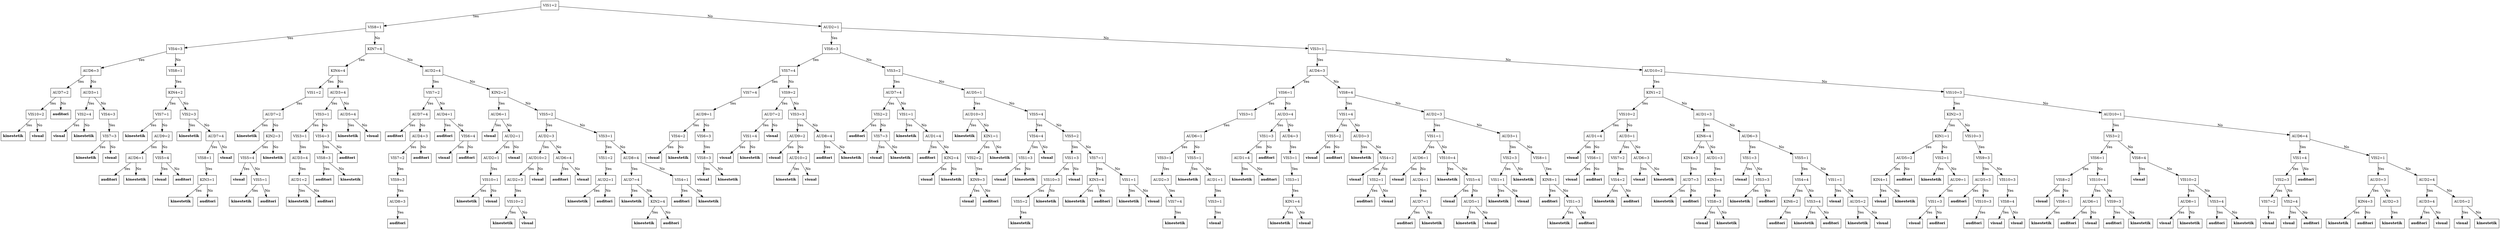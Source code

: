 digraph DecisionTree {
    node [shape=box];
    node_6 [label=<VIS1=2>];
    node_6 -> node_7 [label="Yes"];
    node_7 [label=<VIS8=1>];
    node_7 -> node_8 [label="Yes"];
    node_8 [label=<VIS4=3>];
    node_8 -> node_9 [label="Yes"];
    node_9 [label=<AUD6=3>];
    node_9 -> node_10 [label="Yes"];
    node_10 [label=<AUD7=2>];
    node_10 -> node_11 [label="Yes"];
    node_11 [label=<VIS10=2>];
    node_11 -> node_12 [label="Yes"];
    node_12 [label=<<b>kinestetik</b>>];
    node_11 -> node_13 [label="No"];
    node_13 [label=<<b>visual</b>>];
    node_10 -> node_14 [label="No"];
    node_14 [label=<<b>auditori</b>>];
    node_9 -> node_15 [label="No"];
    node_15 [label=<AUD3=1>];
    node_15 -> node_16 [label="Yes"];
    node_16 [label=<VIS2=4>];
    node_16 -> node_17 [label="Yes"];
    node_17 [label=<<b>visual</b>>];
    node_16 -> node_18 [label="No"];
    node_18 [label=<<b>kinestetik</b>>];
    node_15 -> node_19 [label="No"];
    node_19 [label=<VIS4=3>];
    node_19 -> node_20 [label="Yes"];
    node_20 [label=<VIS7=3>];
    node_20 -> node_21 [label="Yes"];
    node_21 [label=<<b>kinestetik</b>>];
    node_20 -> node_22 [label="No"];
    node_22 [label=<<b>visual</b>>];
    node_8 -> node_23 [label="No"];
    node_23 [label=<VIS8=1>];
    node_23 -> node_24 [label="Yes"];
    node_24 [label=<KIN4=2>];
    node_24 -> node_25 [label="Yes"];
    node_25 [label=<VIS7=1>];
    node_25 -> node_26 [label="Yes"];
    node_26 [label=<<b>kinestetik</b>>];
    node_25 -> node_27 [label="No"];
    node_27 [label=<AUD9=2>];
    node_27 -> node_28 [label="Yes"];
    node_28 [label=<AUD6=1>];
    node_28 -> node_29 [label="Yes"];
    node_29 [label=<<b>auditori</b>>];
    node_28 -> node_30 [label="No"];
    node_30 [label=<<b>kinestetik</b>>];
    node_27 -> node_31 [label="No"];
    node_31 [label=<VIS5=4>];
    node_31 -> node_32 [label="Yes"];
    node_32 [label=<<b>visual</b>>];
    node_31 -> node_33 [label="No"];
    node_33 [label=<<b>auditori</b>>];
    node_24 -> node_34 [label="No"];
    node_34 [label=<VIS2=3>];
    node_34 -> node_35 [label="Yes"];
    node_35 [label=<<b>kinestetik</b>>];
    node_34 -> node_36 [label="No"];
    node_36 [label=<AUD7=4>];
    node_36 -> node_37 [label="Yes"];
    node_37 [label=<VIS8=1>];
    node_37 -> node_38 [label="Yes"];
    node_38 [label=<KIN3=1>];
    node_38 -> node_39 [label="Yes"];
    node_39 [label=<<b>kinestetik</b>>];
    node_38 -> node_40 [label="No"];
    node_40 [label=<<b>auditori</b>>];
    node_36 -> node_41 [label="No"];
    node_41 [label=<<b>visual</b>>];
    node_7 -> node_42 [label="No"];
    node_42 [label=<KIN7=4>];
    node_42 -> node_43 [label="Yes"];
    node_43 [label=<KIN4=4>];
    node_43 -> node_44 [label="Yes"];
    node_44 [label=<VIS1=2>];
    node_44 -> node_45 [label="Yes"];
    node_45 [label=<AUD7=2>];
    node_45 -> node_46 [label="Yes"];
    node_46 [label=<<b>kinestetik</b>>];
    node_45 -> node_47 [label="No"];
    node_47 [label=<KIN2=3>];
    node_47 -> node_48 [label="Yes"];
    node_48 [label=<VIS5=4>];
    node_48 -> node_49 [label="Yes"];
    node_49 [label=<<b>visual</b>>];
    node_48 -> node_50 [label="No"];
    node_50 [label=<VIS5=1>];
    node_50 -> node_51 [label="Yes"];
    node_51 [label=<<b>kinestetik</b>>];
    node_50 -> node_52 [label="No"];
    node_52 [label=<<b>auditori</b>>];
    node_47 -> node_53 [label="No"];
    node_53 [label=<<b>kinestetik</b>>];
    node_43 -> node_54 [label="No"];
    node_54 [label=<AUD3=4>];
    node_54 -> node_55 [label="Yes"];
    node_55 [label=<VIS3=1>];
    node_55 -> node_56 [label="Yes"];
    node_56 [label=<VIS3=1>];
    node_56 -> node_57 [label="Yes"];
    node_57 [label=<AUD3=4>];
    node_57 -> node_58 [label="Yes"];
    node_58 [label=<AUD1=2>];
    node_58 -> node_59 [label="Yes"];
    node_59 [label=<<b>kinestetik</b>>];
    node_58 -> node_60 [label="No"];
    node_60 [label=<<b>auditori</b>>];
    node_55 -> node_61 [label="No"];
    node_61 [label=<VIS4=3>];
    node_61 -> node_62 [label="Yes"];
    node_62 [label=<VIS8=3>];
    node_62 -> node_63 [label="Yes"];
    node_63 [label=<<b>auditori</b>>];
    node_62 -> node_64 [label="No"];
    node_64 [label=<<b>kinestetik</b>>];
    node_61 -> node_65 [label="No"];
    node_65 [label=<<b>auditori</b>>];
    node_54 -> node_66 [label="No"];
    node_66 [label=<AUD5=4>];
    node_66 -> node_67 [label="Yes"];
    node_67 [label=<<b>kinestetik</b>>];
    node_66 -> node_68 [label="No"];
    node_68 [label=<<b>visual</b>>];
    node_42 -> node_69 [label="No"];
    node_69 [label=<AUD2=4>];
    node_69 -> node_70 [label="Yes"];
    node_70 [label=<VIS7=2>];
    node_70 -> node_71 [label="Yes"];
    node_71 [label=<AUD7=4>];
    node_71 -> node_72 [label="Yes"];
    node_72 [label=<<b>auditori</b>>];
    node_71 -> node_73 [label="No"];
    node_73 [label=<AUD4=3>];
    node_73 -> node_74 [label="Yes"];
    node_74 [label=<VIS7=2>];
    node_74 -> node_75 [label="Yes"];
    node_75 [label=<VIS9=3>];
    node_75 -> node_76 [label="Yes"];
    node_76 [label=<AUD8=3>];
    node_76 -> node_77 [label="Yes"];
    node_77 [label=<<b>auditori</b>>];
    node_73 -> node_78 [label="No"];
    node_78 [label=<<b>auditori</b>>];
    node_70 -> node_79 [label="No"];
    node_79 [label=<AUD4=1>];
    node_79 -> node_80 [label="Yes"];
    node_80 [label=<<b>auditori</b>>];
    node_79 -> node_81 [label="No"];
    node_81 [label=<VIS6=4>];
    node_81 -> node_82 [label="Yes"];
    node_82 [label=<<b>visual</b>>];
    node_81 -> node_83 [label="No"];
    node_83 [label=<<b>auditori</b>>];
    node_69 -> node_84 [label="No"];
    node_84 [label=<KIN2=2>];
    node_84 -> node_85 [label="Yes"];
    node_85 [label=<AUD6=1>];
    node_85 -> node_86 [label="Yes"];
    node_86 [label=<<b>visual</b>>];
    node_85 -> node_87 [label="No"];
    node_87 [label=<AUD2=1>];
    node_87 -> node_88 [label="Yes"];
    node_88 [label=<AUD2=1>];
    node_88 -> node_89 [label="Yes"];
    node_89 [label=<VIS10=1>];
    node_89 -> node_90 [label="Yes"];
    node_90 [label=<<b>kinestetik</b>>];
    node_89 -> node_91 [label="No"];
    node_91 [label=<<b>visual</b>>];
    node_87 -> node_92 [label="No"];
    node_92 [label=<<b>visual</b>>];
    node_84 -> node_93 [label="No"];
    node_93 [label=<VIS5=2>];
    node_93 -> node_94 [label="Yes"];
    node_94 [label=<AUD2=3>];
    node_94 -> node_95 [label="Yes"];
    node_95 [label=<AUD10=2>];
    node_95 -> node_96 [label="Yes"];
    node_96 [label=<AUD2=3>];
    node_96 -> node_97 [label="Yes"];
    node_97 [label=<VIS10=2>];
    node_97 -> node_98 [label="Yes"];
    node_98 [label=<<b>kinestetik</b>>];
    node_97 -> node_99 [label="No"];
    node_99 [label=<<b>visual</b>>];
    node_95 -> node_100 [label="No"];
    node_100 [label=<<b>visual</b>>];
    node_94 -> node_101 [label="No"];
    node_101 [label=<AUD6=4>];
    node_101 -> node_102 [label="Yes"];
    node_102 [label=<<b>auditori</b>>];
    node_101 -> node_103 [label="No"];
    node_103 [label=<<b>visual</b>>];
    node_93 -> node_104 [label="No"];
    node_104 [label=<VIS3=1>];
    node_104 -> node_105 [label="Yes"];
    node_105 [label=<VIS1=2>];
    node_105 -> node_106 [label="Yes"];
    node_106 [label=<AUD2=1>];
    node_106 -> node_107 [label="Yes"];
    node_107 [label=<<b>kinestetik</b>>];
    node_106 -> node_108 [label="No"];
    node_108 [label=<<b>auditori</b>>];
    node_104 -> node_109 [label="No"];
    node_109 [label=<AUD8=4>];
    node_109 -> node_110 [label="Yes"];
    node_110 [label=<AUD7=4>];
    node_110 -> node_111 [label="Yes"];
    node_111 [label=<<b>kinestetik</b>>];
    node_110 -> node_112 [label="No"];
    node_112 [label=<KIN2=4>];
    node_112 -> node_113 [label="Yes"];
    node_113 [label=<<b>kinestetik</b>>];
    node_112 -> node_114 [label="No"];
    node_114 [label=<<b>auditori</b>>];
    node_109 -> node_115 [label="No"];
    node_115 [label=<VIS4=1>];
    node_115 -> node_116 [label="Yes"];
    node_116 [label=<<b>auditori</b>>];
    node_115 -> node_117 [label="No"];
    node_117 [label=<<b>kinestetik</b>>];
    node_6 -> node_118 [label="No"];
    node_118 [label=<AUD2=1>];
    node_118 -> node_119 [label="Yes"];
    node_119 [label=<VIS6=3>];
    node_119 -> node_120 [label="Yes"];
    node_120 [label=<VIS7=4>];
    node_120 -> node_121 [label="Yes"];
    node_121 [label=<VIS7=4>];
    node_121 -> node_122 [label="Yes"];
    node_122 [label=<AUD9=1>];
    node_122 -> node_123 [label="Yes"];
    node_123 [label=<VIS4=2>];
    node_123 -> node_124 [label="Yes"];
    node_124 [label=<<b>visual</b>>];
    node_123 -> node_125 [label="No"];
    node_125 [label=<<b>kinestetik</b>>];
    node_122 -> node_126 [label="No"];
    node_126 [label=<VIS6=3>];
    node_126 -> node_127 [label="Yes"];
    node_127 [label=<VIS8=3>];
    node_127 -> node_128 [label="Yes"];
    node_128 [label=<<b>visual</b>>];
    node_127 -> node_129 [label="No"];
    node_129 [label=<<b>kinestetik</b>>];
    node_120 -> node_130 [label="No"];
    node_130 [label=<VIS9=2>];
    node_130 -> node_131 [label="Yes"];
    node_131 [label=<AUD7=2>];
    node_131 -> node_132 [label="Yes"];
    node_132 [label=<VIS1=4>];
    node_132 -> node_133 [label="Yes"];
    node_133 [label=<<b>visual</b>>];
    node_132 -> node_134 [label="No"];
    node_134 [label=<<b>kinestetik</b>>];
    node_131 -> node_135 [label="No"];
    node_135 [label=<<b>visual</b>>];
    node_130 -> node_136 [label="No"];
    node_136 [label=<VIS3=3>];
    node_136 -> node_137 [label="Yes"];
    node_137 [label=<AUD9=2>];
    node_137 -> node_138 [label="Yes"];
    node_138 [label=<<b>visual</b>>];
    node_137 -> node_139 [label="No"];
    node_139 [label=<AUD10=2>];
    node_139 -> node_140 [label="Yes"];
    node_140 [label=<<b>kinestetik</b>>];
    node_139 -> node_141 [label="No"];
    node_141 [label=<<b>visual</b>>];
    node_136 -> node_142 [label="No"];
    node_142 [label=<AUD8=4>];
    node_142 -> node_143 [label="Yes"];
    node_143 [label=<<b>auditori</b>>];
    node_142 -> node_144 [label="No"];
    node_144 [label=<<b>kinestetik</b>>];
    node_119 -> node_145 [label="No"];
    node_145 [label=<VIS3=2>];
    node_145 -> node_146 [label="Yes"];
    node_146 [label=<AUD7=4>];
    node_146 -> node_147 [label="Yes"];
    node_147 [label=<VIS2=2>];
    node_147 -> node_148 [label="Yes"];
    node_148 [label=<<b>auditori</b>>];
    node_147 -> node_149 [label="No"];
    node_149 [label=<VIS7=3>];
    node_149 -> node_150 [label="Yes"];
    node_150 [label=<<b>visual</b>>];
    node_149 -> node_151 [label="No"];
    node_151 [label=<<b>kinestetik</b>>];
    node_146 -> node_152 [label="No"];
    node_152 [label=<VIS1=1>];
    node_152 -> node_153 [label="Yes"];
    node_153 [label=<<b>kinestetik</b>>];
    node_152 -> node_154 [label="No"];
    node_154 [label=<AUD1=4>];
    node_154 -> node_155 [label="Yes"];
    node_155 [label=<<b>auditori</b>>];
    node_154 -> node_156 [label="No"];
    node_156 [label=<KIN2=4>];
    node_156 -> node_157 [label="Yes"];
    node_157 [label=<<b>visual</b>>];
    node_156 -> node_158 [label="No"];
    node_158 [label=<<b>kinestetik</b>>];
    node_145 -> node_159 [label="No"];
    node_159 [label=<AUD5=1>];
    node_159 -> node_160 [label="Yes"];
    node_160 [label=<AUD10=3>];
    node_160 -> node_161 [label="Yes"];
    node_161 [label=<<b>kinestetik</b>>];
    node_160 -> node_162 [label="No"];
    node_162 [label=<KIN1=1>];
    node_162 -> node_163 [label="Yes"];
    node_163 [label=<VIS2=2>];
    node_163 -> node_164 [label="Yes"];
    node_164 [label=<KIN9=3>];
    node_164 -> node_165 [label="Yes"];
    node_165 [label=<<b>visual</b>>];
    node_164 -> node_166 [label="No"];
    node_166 [label=<<b>auditori</b>>];
    node_162 -> node_167 [label="No"];
    node_167 [label=<<b>kinestetik</b>>];
    node_159 -> node_168 [label="No"];
    node_168 [label=<VIS5=4>];
    node_168 -> node_169 [label="Yes"];
    node_169 [label=<VIS4=4>];
    node_169 -> node_170 [label="Yes"];
    node_170 [label=<VIS1=3>];
    node_170 -> node_171 [label="Yes"];
    node_171 [label=<<b>visual</b>>];
    node_170 -> node_172 [label="No"];
    node_172 [label=<<b>kinestetik</b>>];
    node_169 -> node_173 [label="No"];
    node_173 [label=<<b>visual</b>>];
    node_168 -> node_174 [label="No"];
    node_174 [label=<VIS5=2>];
    node_174 -> node_175 [label="Yes"];
    node_175 [label=<VIS1=3>];
    node_175 -> node_176 [label="Yes"];
    node_176 [label=<VIS10=3>];
    node_176 -> node_177 [label="Yes"];
    node_177 [label=<VIS5=2>];
    node_177 -> node_178 [label="Yes"];
    node_178 [label=<<b>kinestetik</b>>];
    node_176 -> node_179 [label="No"];
    node_179 [label=<<b>kinestetik</b>>];
    node_175 -> node_180 [label="No"];
    node_180 [label=<<b>visual</b>>];
    node_174 -> node_181 [label="No"];
    node_181 [label=<VIS7=1>];
    node_181 -> node_182 [label="Yes"];
    node_182 [label=<KIN3=4>];
    node_182 -> node_183 [label="Yes"];
    node_183 [label=<<b>kinestetik</b>>];
    node_182 -> node_184 [label="No"];
    node_184 [label=<<b>auditori</b>>];
    node_181 -> node_185 [label="No"];
    node_185 [label=<VIS1=1>];
    node_185 -> node_186 [label="Yes"];
    node_186 [label=<<b>kinestetik</b>>];
    node_185 -> node_187 [label="No"];
    node_187 [label=<<b>visual</b>>];
    node_118 -> node_188 [label="No"];
    node_188 [label=<VIS3=1>];
    node_188 -> node_189 [label="Yes"];
    node_189 [label=<AUD4=3>];
    node_189 -> node_190 [label="Yes"];
    node_190 [label=<VIS6=1>];
    node_190 -> node_191 [label="Yes"];
    node_191 [label=<VIS3=1>];
    node_191 -> node_192 [label="Yes"];
    node_192 [label=<AUD6=1>];
    node_192 -> node_193 [label="Yes"];
    node_193 [label=<VIS3=1>];
    node_193 -> node_194 [label="Yes"];
    node_194 [label=<AUD2=3>];
    node_194 -> node_195 [label="Yes"];
    node_195 [label=<VIS7=4>];
    node_195 -> node_196 [label="Yes"];
    node_196 [label=<<b>kinestetik</b>>];
    node_192 -> node_197 [label="No"];
    node_197 [label=<VIS5=1>];
    node_197 -> node_198 [label="Yes"];
    node_198 [label=<<b>kinestetik</b>>];
    node_197 -> node_199 [label="No"];
    node_199 [label=<AUD1=1>];
    node_199 -> node_200 [label="Yes"];
    node_200 [label=<VIS3=1>];
    node_200 -> node_201 [label="Yes"];
    node_201 [label=<<b>visual</b>>];
    node_190 -> node_202 [label="No"];
    node_202 [label=<AUD3=4>];
    node_202 -> node_203 [label="Yes"];
    node_203 [label=<VIS1=3>];
    node_203 -> node_204 [label="Yes"];
    node_204 [label=<AUD1=4>];
    node_204 -> node_205 [label="Yes"];
    node_205 [label=<<b>kinestetik</b>>];
    node_204 -> node_206 [label="No"];
    node_206 [label=<<b>auditori</b>>];
    node_203 -> node_207 [label="No"];
    node_207 [label=<<b>auditori</b>>];
    node_202 -> node_208 [label="No"];
    node_208 [label=<AUD4=3>];
    node_208 -> node_209 [label="Yes"];
    node_209 [label=<VIS3=1>];
    node_209 -> node_210 [label="Yes"];
    node_210 [label=<VIS3=1>];
    node_210 -> node_211 [label="Yes"];
    node_211 [label=<KIN1=4>];
    node_211 -> node_212 [label="Yes"];
    node_212 [label=<<b>kinestetik</b>>];
    node_211 -> node_213 [label="No"];
    node_213 [label=<<b>visual</b>>];
    node_189 -> node_214 [label="No"];
    node_214 [label=<VIS8=4>];
    node_214 -> node_215 [label="Yes"];
    node_215 [label=<VIS1=4>];
    node_215 -> node_216 [label="Yes"];
    node_216 [label=<VIS5=2>];
    node_216 -> node_217 [label="Yes"];
    node_217 [label=<<b>visual</b>>];
    node_216 -> node_218 [label="No"];
    node_218 [label=<<b>auditori</b>>];
    node_215 -> node_219 [label="No"];
    node_219 [label=<AUD3=3>];
    node_219 -> node_220 [label="Yes"];
    node_220 [label=<<b>kinestetik</b>>];
    node_219 -> node_221 [label="No"];
    node_221 [label=<VIS4=2>];
    node_221 -> node_222 [label="Yes"];
    node_222 [label=<<b>visual</b>>];
    node_221 -> node_223 [label="No"];
    node_223 [label=<VIS2=1>];
    node_223 -> node_224 [label="Yes"];
    node_224 [label=<<b>auditori</b>>];
    node_223 -> node_225 [label="No"];
    node_225 [label=<<b>visual</b>>];
    node_214 -> node_226 [label="No"];
    node_226 [label=<AUD2=3>];
    node_226 -> node_227 [label="Yes"];
    node_227 [label=<VIS1=1>];
    node_227 -> node_228 [label="Yes"];
    node_228 [label=<AUD6=1>];
    node_228 -> node_229 [label="Yes"];
    node_229 [label=<<b>visual</b>>];
    node_228 -> node_230 [label="No"];
    node_230 [label=<AUD4=1>];
    node_230 -> node_231 [label="Yes"];
    node_231 [label=<AUD7=1>];
    node_231 -> node_232 [label="Yes"];
    node_232 [label=<<b>auditori</b>>];
    node_231 -> node_233 [label="No"];
    node_233 [label=<<b>kinestetik</b>>];
    node_227 -> node_234 [label="No"];
    node_234 [label=<VIS10=4>];
    node_234 -> node_235 [label="Yes"];
    node_235 [label=<<b>kinestetik</b>>];
    node_234 -> node_236 [label="No"];
    node_236 [label=<VIS5=4>];
    node_236 -> node_237 [label="Yes"];
    node_237 [label=<<b>visual</b>>];
    node_236 -> node_238 [label="No"];
    node_238 [label=<AUD5=1>];
    node_238 -> node_239 [label="Yes"];
    node_239 [label=<<b>kinestetik</b>>];
    node_238 -> node_240 [label="No"];
    node_240 [label=<<b>visual</b>>];
    node_226 -> node_241 [label="No"];
    node_241 [label=<AUD3=1>];
    node_241 -> node_242 [label="Yes"];
    node_242 [label=<VIS2=3>];
    node_242 -> node_243 [label="Yes"];
    node_243 [label=<VIS1=1>];
    node_243 -> node_244 [label="Yes"];
    node_244 [label=<<b>kinestetik</b>>];
    node_243 -> node_245 [label="No"];
    node_245 [label=<<b>visual</b>>];
    node_242 -> node_246 [label="No"];
    node_246 [label=<<b>kinestetik</b>>];
    node_241 -> node_247 [label="No"];
    node_247 [label=<VIS8=1>];
    node_247 -> node_248 [label="Yes"];
    node_248 [label=<KIN8=1>];
    node_248 -> node_249 [label="Yes"];
    node_249 [label=<<b>auditori</b>>];
    node_248 -> node_250 [label="No"];
    node_250 [label=<VIS1=3>];
    node_250 -> node_251 [label="Yes"];
    node_251 [label=<<b>kinestetik</b>>];
    node_250 -> node_252 [label="No"];
    node_252 [label=<<b>auditori</b>>];
    node_188 -> node_253 [label="No"];
    node_253 [label=<AUD10=2>];
    node_253 -> node_254 [label="Yes"];
    node_254 [label=<KIN1=2>];
    node_254 -> node_255 [label="Yes"];
    node_255 [label=<VIS10=2>];
    node_255 -> node_256 [label="Yes"];
    node_256 [label=<AUD1=4>];
    node_256 -> node_257 [label="Yes"];
    node_257 [label=<<b>visual</b>>];
    node_256 -> node_258 [label="No"];
    node_258 [label=<VIS6=1>];
    node_258 -> node_259 [label="Yes"];
    node_259 [label=<<b>visual</b>>];
    node_258 -> node_260 [label="No"];
    node_260 [label=<<b>auditori</b>>];
    node_255 -> node_261 [label="No"];
    node_261 [label=<AUD3=1>];
    node_261 -> node_262 [label="Yes"];
    node_262 [label=<VIS7=2>];
    node_262 -> node_263 [label="Yes"];
    node_263 [label=<VIS4=2>];
    node_263 -> node_264 [label="Yes"];
    node_264 [label=<<b>kinestetik</b>>];
    node_263 -> node_265 [label="No"];
    node_265 [label=<<b>auditori</b>>];
    node_261 -> node_266 [label="No"];
    node_266 [label=<AUD6=3>];
    node_266 -> node_267 [label="Yes"];
    node_267 [label=<<b>visual</b>>];
    node_266 -> node_268 [label="No"];
    node_268 [label=<<b>kinestetik</b>>];
    node_254 -> node_269 [label="No"];
    node_269 [label=<AUD1=3>];
    node_269 -> node_270 [label="Yes"];
    node_270 [label=<KIN6=4>];
    node_270 -> node_271 [label="Yes"];
    node_271 [label=<KIN4=3>];
    node_271 -> node_272 [label="Yes"];
    node_272 [label=<AUD7=3>];
    node_272 -> node_273 [label="Yes"];
    node_273 [label=<<b>kinestetik</b>>];
    node_272 -> node_274 [label="No"];
    node_274 [label=<<b>auditori</b>>];
    node_270 -> node_275 [label="No"];
    node_275 [label=<AUD1=3>];
    node_275 -> node_276 [label="Yes"];
    node_276 [label=<KIN3=4>];
    node_276 -> node_277 [label="Yes"];
    node_277 [label=<VIS8=3>];
    node_277 -> node_278 [label="Yes"];
    node_278 [label=<<b>visual</b>>];
    node_277 -> node_279 [label="No"];
    node_279 [label=<<b>kinestetik</b>>];
    node_269 -> node_280 [label="No"];
    node_280 [label=<AUD6=3>];
    node_280 -> node_281 [label="Yes"];
    node_281 [label=<VIS1=3>];
    node_281 -> node_282 [label="Yes"];
    node_282 [label=<<b>visual</b>>];
    node_281 -> node_283 [label="No"];
    node_283 [label=<VIS3=3>];
    node_283 -> node_284 [label="Yes"];
    node_284 [label=<<b>kinestetik</b>>];
    node_283 -> node_285 [label="No"];
    node_285 [label=<<b>auditori</b>>];
    node_280 -> node_286 [label="No"];
    node_286 [label=<VIS5=1>];
    node_286 -> node_287 [label="Yes"];
    node_287 [label=<VIS4=4>];
    node_287 -> node_288 [label="Yes"];
    node_288 [label=<KIN6=2>];
    node_288 -> node_289 [label="Yes"];
    node_289 [label=<<b>auditori</b>>];
    node_287 -> node_290 [label="No"];
    node_290 [label=<VIS3=4>];
    node_290 -> node_291 [label="Yes"];
    node_291 [label=<<b>kinestetik</b>>];
    node_290 -> node_292 [label="No"];
    node_292 [label=<<b>auditori</b>>];
    node_286 -> node_293 [label="No"];
    node_293 [label=<VIS1=1>];
    node_293 -> node_294 [label="Yes"];
    node_294 [label=<<b>visual</b>>];
    node_293 -> node_295 [label="No"];
    node_295 [label=<AUD5=2>];
    node_295 -> node_296 [label="Yes"];
    node_296 [label=<<b>kinestetik</b>>];
    node_295 -> node_297 [label="No"];
    node_297 [label=<<b>visual</b>>];
    node_253 -> node_298 [label="No"];
    node_298 [label=<VIS10=3>];
    node_298 -> node_299 [label="Yes"];
    node_299 [label=<KIN2=3>];
    node_299 -> node_300 [label="Yes"];
    node_300 [label=<KIN1=1>];
    node_300 -> node_301 [label="Yes"];
    node_301 [label=<AUD5=2>];
    node_301 -> node_302 [label="Yes"];
    node_302 [label=<KIN4=1>];
    node_302 -> node_303 [label="Yes"];
    node_303 [label=<<b>visual</b>>];
    node_302 -> node_304 [label="No"];
    node_304 [label=<<b>kinestetik</b>>];
    node_301 -> node_305 [label="No"];
    node_305 [label=<<b>auditori</b>>];
    node_300 -> node_306 [label="No"];
    node_306 [label=<VIS2=1>];
    node_306 -> node_307 [label="Yes"];
    node_307 [label=<<b>kinestetik</b>>];
    node_306 -> node_308 [label="No"];
    node_308 [label=<AUD9=1>];
    node_308 -> node_309 [label="Yes"];
    node_309 [label=<VIS1=3>];
    node_309 -> node_310 [label="Yes"];
    node_310 [label=<<b>visual</b>>];
    node_309 -> node_311 [label="No"];
    node_311 [label=<<b>auditori</b>>];
    node_299 -> node_312 [label="No"];
    node_312 [label=<VIS10=3>];
    node_312 -> node_313 [label="Yes"];
    node_313 [label=<VIS9=3>];
    node_313 -> node_314 [label="Yes"];
    node_314 [label=<AUD5=3>];
    node_314 -> node_315 [label="Yes"];
    node_315 [label=<<b>auditori</b>>];
    node_314 -> node_316 [label="No"];
    node_316 [label=<VIS10=3>];
    node_316 -> node_317 [label="Yes"];
    node_317 [label=<<b>auditori</b>>];
    node_313 -> node_318 [label="No"];
    node_318 [label=<VIS10=3>];
    node_318 -> node_319 [label="Yes"];
    node_319 [label=<VIS8=4>];
    node_319 -> node_320 [label="Yes"];
    node_320 [label=<<b>visual</b>>];
    node_319 -> node_321 [label="No"];
    node_321 [label=<<b>visual</b>>];
    node_298 -> node_322 [label="No"];
    node_322 [label=<AUD10=1>];
    node_322 -> node_323 [label="Yes"];
    node_323 [label=<VIS3=2>];
    node_323 -> node_324 [label="Yes"];
    node_324 [label=<VIS6=1>];
    node_324 -> node_325 [label="Yes"];
    node_325 [label=<VIS8=2>];
    node_325 -> node_326 [label="Yes"];
    node_326 [label=<<b>visual</b>>];
    node_325 -> node_327 [label="No"];
    node_327 [label=<VIS6=1>];
    node_327 -> node_328 [label="Yes"];
    node_328 [label=<<b>kinestetik</b>>];
    node_324 -> node_329 [label="No"];
    node_329 [label=<VIS10=4>];
    node_329 -> node_330 [label="Yes"];
    node_330 [label=<AUD6=1>];
    node_330 -> node_331 [label="Yes"];
    node_331 [label=<<b>auditori</b>>];
    node_330 -> node_332 [label="No"];
    node_332 [label=<<b>visual</b>>];
    node_329 -> node_333 [label="No"];
    node_333 [label=<VIS9=3>];
    node_333 -> node_334 [label="Yes"];
    node_334 [label=<<b>auditori</b>>];
    node_333 -> node_335 [label="No"];
    node_335 [label=<<b>kinestetik</b>>];
    node_323 -> node_336 [label="No"];
    node_336 [label=<VIS8=4>];
    node_336 -> node_337 [label="Yes"];
    node_337 [label=<<b>visual</b>>];
    node_336 -> node_338 [label="No"];
    node_338 [label=<VIS10=2>];
    node_338 -> node_339 [label="Yes"];
    node_339 [label=<AUD8=1>];
    node_339 -> node_340 [label="Yes"];
    node_340 [label=<<b>visual</b>>];
    node_339 -> node_341 [label="No"];
    node_341 [label=<<b>kinestetik</b>>];
    node_338 -> node_342 [label="No"];
    node_342 [label=<VIS3=4>];
    node_342 -> node_343 [label="Yes"];
    node_343 [label=<<b>auditori</b>>];
    node_342 -> node_344 [label="No"];
    node_344 [label=<<b>kinestetik</b>>];
    node_322 -> node_345 [label="No"];
    node_345 [label=<AUD6=4>];
    node_345 -> node_346 [label="Yes"];
    node_346 [label=<VIS1=4>];
    node_346 -> node_347 [label="Yes"];
    node_347 [label=<VIS2=3>];
    node_347 -> node_348 [label="Yes"];
    node_348 [label=<VIS7=2>];
    node_348 -> node_349 [label="Yes"];
    node_349 [label=<<b>visual</b>>];
    node_347 -> node_350 [label="No"];
    node_350 [label=<VIS2=4>];
    node_350 -> node_351 [label="Yes"];
    node_351 [label=<<b>visual</b>>];
    node_350 -> node_352 [label="No"];
    node_352 [label=<<b>auditori</b>>];
    node_346 -> node_353 [label="No"];
    node_353 [label=<<b>auditori</b>>];
    node_345 -> node_354 [label="No"];
    node_354 [label=<VIS2=1>];
    node_354 -> node_355 [label="Yes"];
    node_355 [label=<AUD3=3>];
    node_355 -> node_356 [label="Yes"];
    node_356 [label=<KIN4=3>];
    node_356 -> node_357 [label="Yes"];
    node_357 [label=<<b>kinestetik</b>>];
    node_356 -> node_358 [label="No"];
    node_358 [label=<<b>auditori</b>>];
    node_355 -> node_359 [label="No"];
    node_359 [label=<AUD2=3>];
    node_359 -> node_360 [label="Yes"];
    node_360 [label=<<b>kinestetik</b>>];
    node_354 -> node_361 [label="No"];
    node_361 [label=<AUD2=4>];
    node_361 -> node_362 [label="Yes"];
    node_362 [label=<AUD3=4>];
    node_362 -> node_363 [label="Yes"];
    node_363 [label=<<b>auditori</b>>];
    node_362 -> node_364 [label="No"];
    node_364 [label=<<b>visual</b>>];
    node_361 -> node_365 [label="No"];
    node_365 [label=<AUD5=2>];
    node_365 -> node_366 [label="Yes"];
    node_366 [label=<<b>visual</b>>];
    node_365 -> node_367 [label="No"];
    node_367 [label=<<b>kinestetik</b>>];
}
